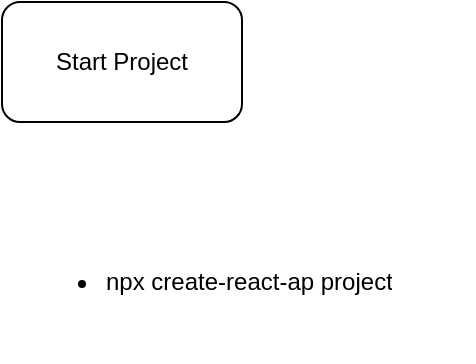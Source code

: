 <mxfile version="21.1.2" type="github">
  <diagram name="Página-1" id="AKogJuHXAMV5DzB095S-">
    <mxGraphModel dx="880" dy="452" grid="1" gridSize="10" guides="1" tooltips="1" connect="1" arrows="1" fold="1" page="1" pageScale="1" pageWidth="827" pageHeight="1169" math="0" shadow="0">
      <root>
        <mxCell id="0" />
        <mxCell id="1" parent="0" />
        <mxCell id="2LWM7U2PQ-OEs_Fkb85i-1" value="Start Project" style="rounded=1;whiteSpace=wrap;html=1;" vertex="1" parent="1">
          <mxGeometry x="354" y="40" width="120" height="60" as="geometry" />
        </mxCell>
        <mxCell id="2LWM7U2PQ-OEs_Fkb85i-4" value="&lt;ul&gt;&lt;li&gt;&lt;span style=&quot;background-color: initial;&quot;&gt;npx create-react-ap project&lt;/span&gt;&lt;br&gt;&lt;/li&gt;&lt;/ul&gt;" style="text;strokeColor=none;fillColor=none;html=1;whiteSpace=wrap;verticalAlign=middle;overflow=hidden;" vertex="1" parent="1">
          <mxGeometry x="364" y="140" width="226" height="80" as="geometry" />
        </mxCell>
      </root>
    </mxGraphModel>
  </diagram>
</mxfile>
